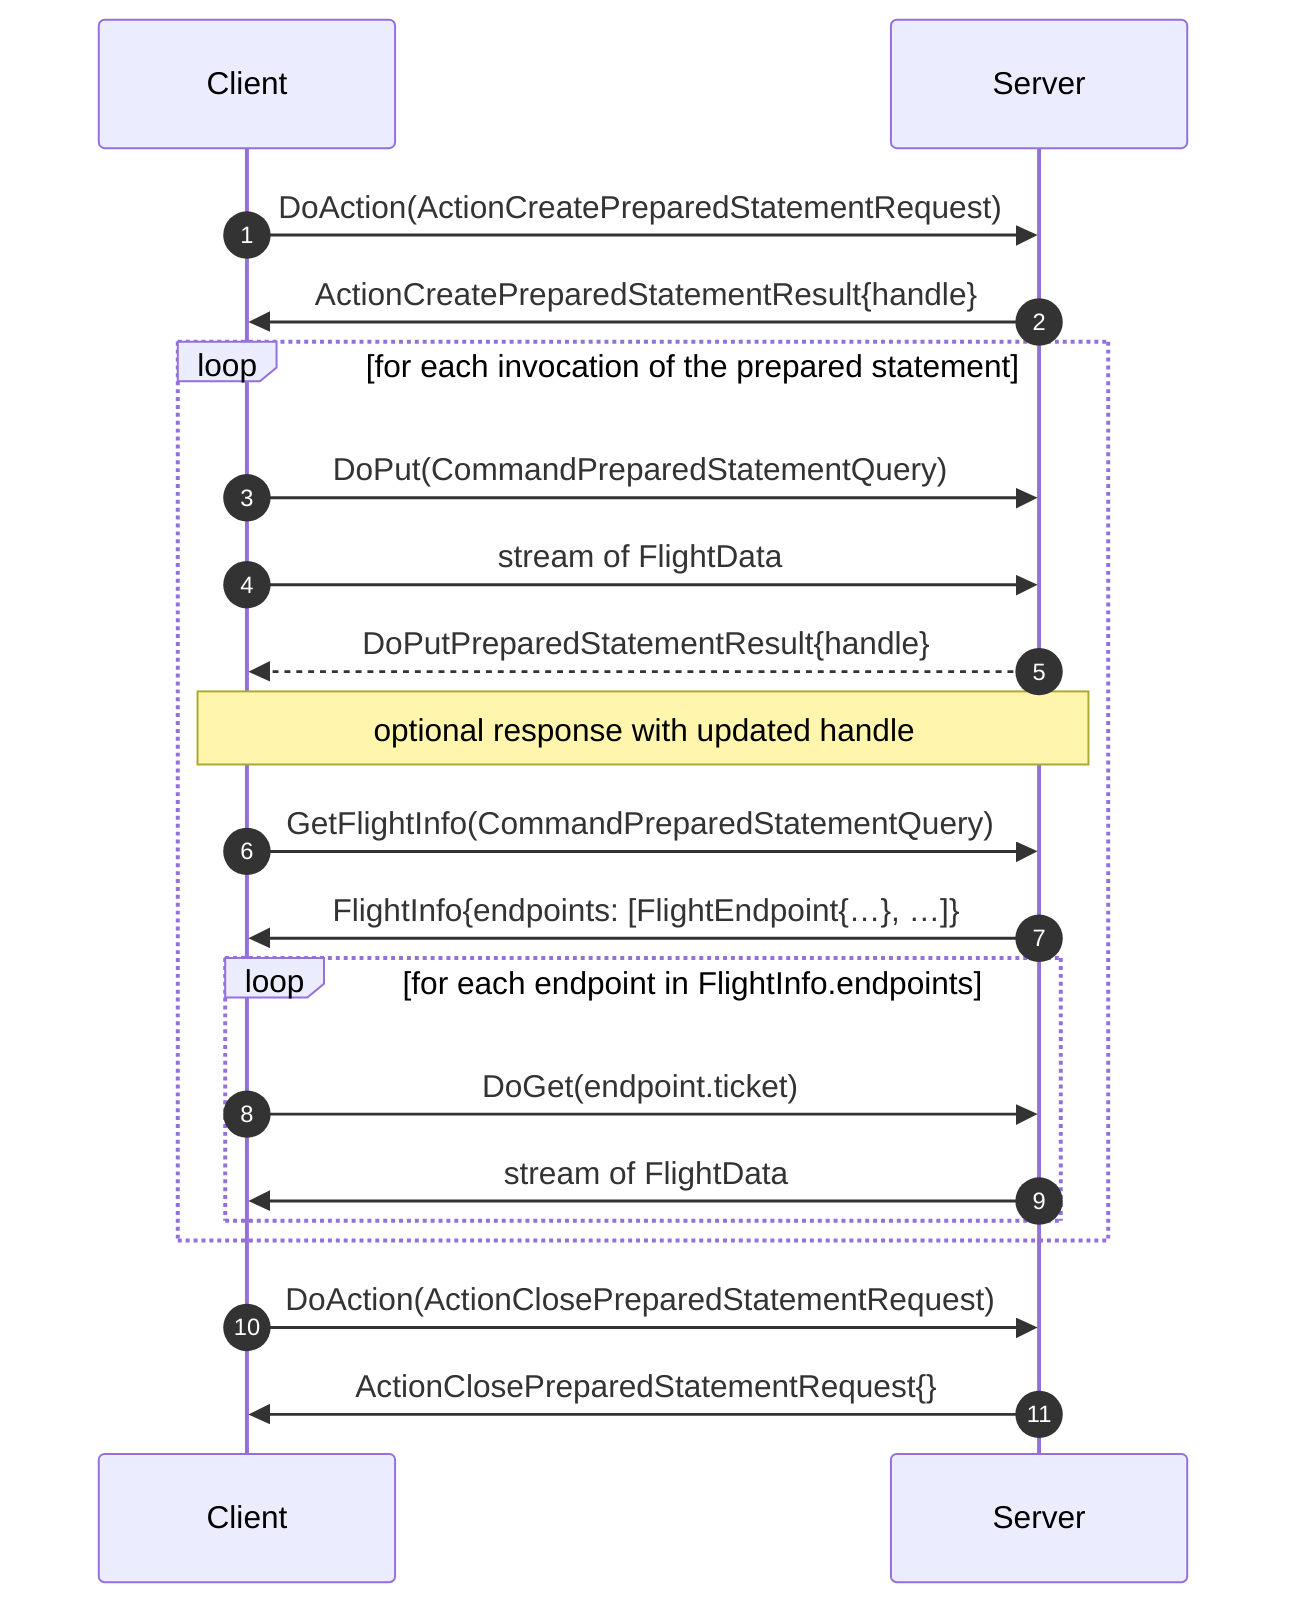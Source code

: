%% Licensed to the Apache Software Foundation (ASF) under one
%% or more contributor license agreements.  See the NOTICE file
%% distributed with this work for additional information
%% regarding copyright ownership.  The ASF licenses this file
%% to you under the Apache License, Version 2.0 (the
%% "License"); you may not use this file except in compliance
%% with the License.  You may obtain a copy of the License at
%%
%%   http://www.apache.org/licenses/LICENSE-2.0
%%
%% Unless required by applicable law or agreed to in writing,
%% software distributed under the License is distributed on an
%% "AS IS" BASIS, WITHOUT WARRANTIES OR CONDITIONS OF ANY
%% KIND, either express or implied.  See the License for the
%% specific language governing permissions and limitations
%% under the License.

sequenceDiagram
autonumber

participant Client
participant Server
Client->>Server: DoAction(ActionCreatePreparedStatementRequest)
Server->>Client: ActionCreatePreparedStatementResult{handle}
loop for each invocation of the prepared statement
Client->>Server: DoPut(CommandPreparedStatementQuery)
Client->>Server: stream of FlightData
Server-->>Client: DoPutPreparedStatementResult{handle}
Note over Client,Server: optional response with updated handle
Client->>Server: GetFlightInfo(CommandPreparedStatementQuery)
Server->>Client: FlightInfo{endpoints: [FlightEndpoint{…}, …]}
    loop for each endpoint in FlightInfo.endpoints
        Client->>Server: DoGet(endpoint.ticket)
        Server->>Client: stream of FlightData
    end
end
Client->>Server: DoAction(ActionClosePreparedStatementRequest)
Server->>Client: ActionClosePreparedStatementRequest{}
